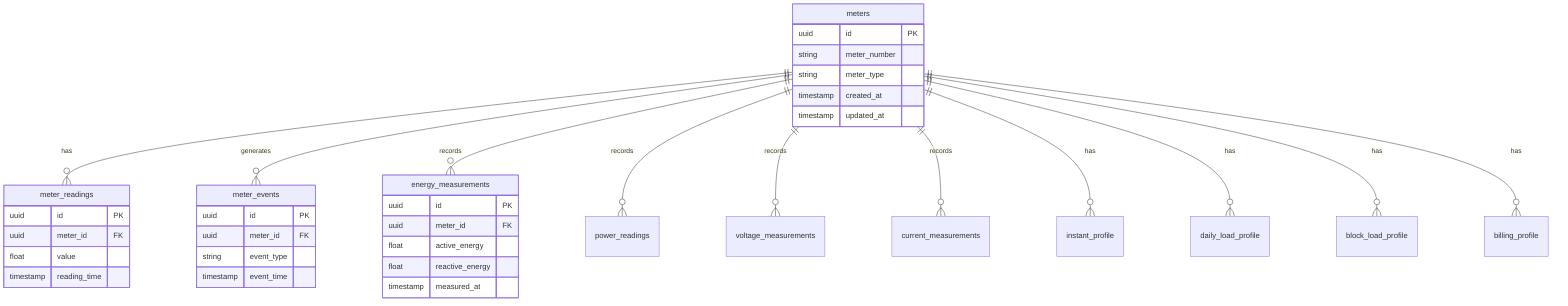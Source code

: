 erDiagram
    meters ||--o{ meter_readings : has
    meters ||--o{ meter_events : generates
    meters ||--o{ energy_measurements : records
    meters ||--o{ power_readings : records
    meters ||--o{ voltage_measurements : records
    meters ||--o{ current_measurements : records
    meters ||--o{ instant_profile : has
    meters ||--o{ daily_load_profile : has
    meters ||--o{ block_load_profile : has
    meters ||--o{ billing_profile : has

    meters {
        uuid id PK
        string meter_number
        string meter_type
        timestamp created_at
        timestamp updated_at
    }

    meter_readings {
        uuid id PK
        uuid meter_id FK
        float value
        timestamp reading_time
    }

    meter_events {
        uuid id PK
        uuid meter_id FK
        string event_type
        timestamp event_time
    }

    energy_measurements {
        uuid id PK
        uuid meter_id FK
        float active_energy
        float reactive_energy
        timestamp measured_at
    }